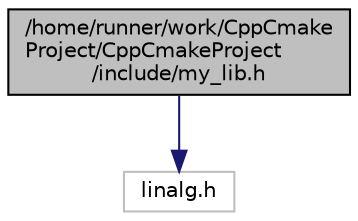 digraph "/home/runner/work/CppCmakeProject/CppCmakeProject/include/my_lib.h"
{
  edge [fontname="Helvetica",fontsize="10",labelfontname="Helvetica",labelfontsize="10"];
  node [fontname="Helvetica",fontsize="10",shape=record];
  Node0 [label="/home/runner/work/CppCmake\lProject/CppCmakeProject\l/include/my_lib.h",height=0.2,width=0.4,color="black", fillcolor="grey75", style="filled", fontcolor="black"];
  Node0 -> Node1 [color="midnightblue",fontsize="10",style="solid",fontname="Helvetica"];
  Node1 [label="linalg.h",height=0.2,width=0.4,color="grey75", fillcolor="white", style="filled"];
}
